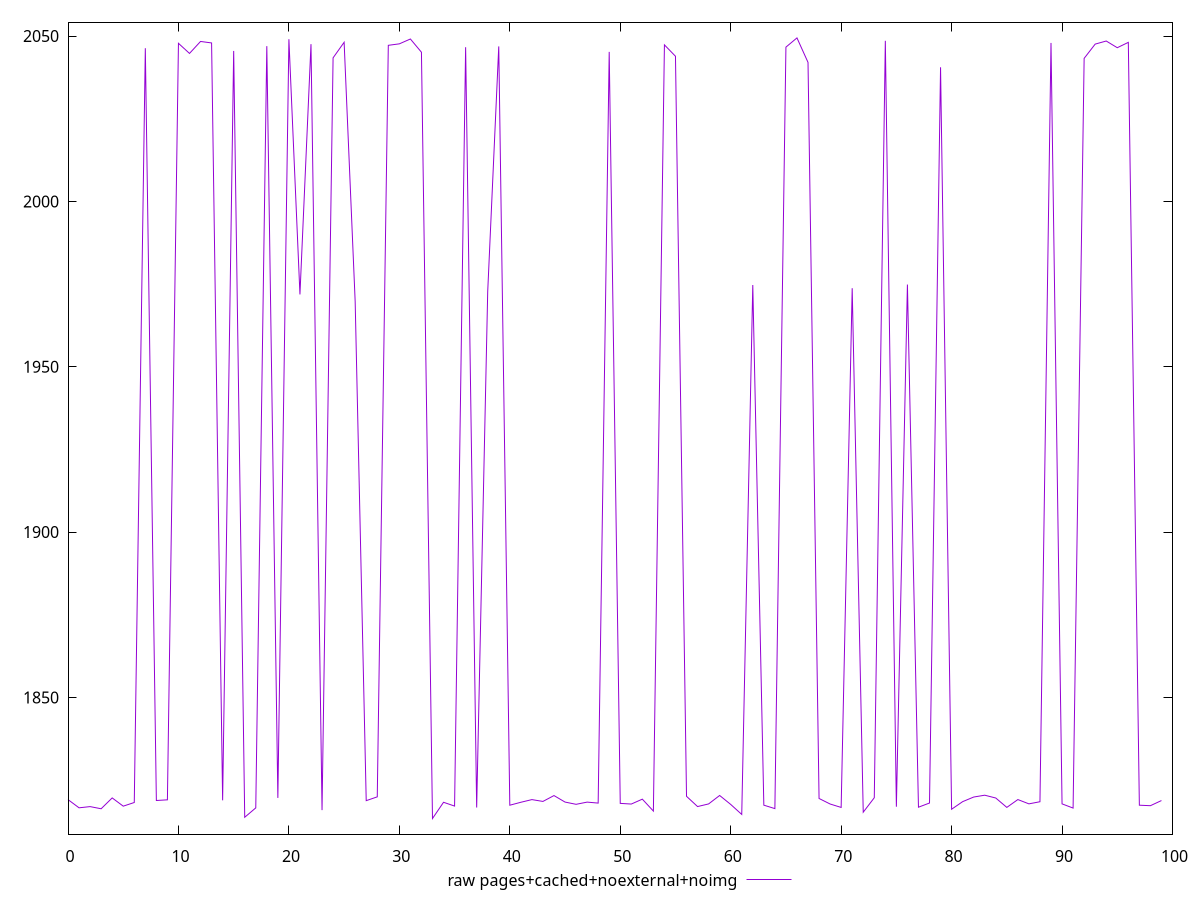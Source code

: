 $_rawPagesCachedNoexternalNoimg <<EOF
1819.0881999999997
1816.6014
1816.9677
1816.3134
1819.592
1817.1007
1818.2064999999998
2046.34245
1818.8140999999996
1819.0144
2047.8217
2044.7577499999998
2048.3793499999997
2047.9287
1818.869
2045.5154
1813.7421
1816.5774000000001
2046.96
1819.5826000000002
2049.04755
1971.8718999999996
2047.55685
1815.9
2043.423
2048.12885
1969.6777
1818.7642
1819.9191999999998
2047.2109499999997
2047.65735
2049.1227500000005
2045.1227
1813.3627999999999
1818.2716
1817.1287000000002
2046.6395999999995
1816.6789999999999
1972.7474000000004
2046.8854000000001
1817.3863000000001
1818.2764000000002
1819.0827999999997
1818.5315999999998
1820.3040000000005
1818.3404000000003
1817.6582
1818.3230000000003
1818.0288
2045.2350999999999
1817.9411999999998
1817.7401
1819.2184000000002
1815.6170000000002
2047.34505
2043.9030500000003
1820.0834
1816.9807
1817.7772
1820.3334
1817.6264000000003
1814.6012
1974.7114
1817.4042000000002
1816.3608
2046.6633
2049.4512499999996
2042.0464500000003
1819.4264000000003
1817.7538
1816.7161999999998
1973.7419999999995
1815.2763999999997
1819.6486000000002
2048.5796
1816.9345999999998
1974.8657000000003
1816.7858
1818.0515999999998
2040.5657499999998
1816.1666
1818.4638
1819.8585999999998
1820.4153999999999
1819.5638
1816.7275000000004
1819.0958999999998
1817.7974000000002
1818.44
2047.93485
1817.7949999999998
1816.5216
2043.26305
2047.5779499999996
2048.51095
2046.4864499999999
2048.1028
1817.3892
1817.2415999999998
1818.7958
EOF
set key outside below
set terminal pngcairo
set output "report_00005_2020-11-02T22-26-11.212Z/first-contentful-paint/pages+cached+noexternal+noimg//raw.png"
set yrange [1808.6410309999999:2054.173019]
plot $_rawPagesCachedNoexternalNoimg title "raw pages+cached+noexternal+noimg" with line ,